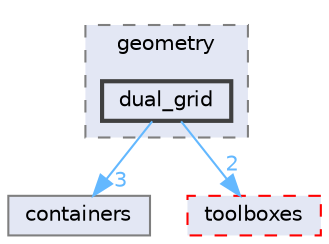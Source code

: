 digraph "Common/include/geometry/dual_grid"
{
 // LATEX_PDF_SIZE
  bgcolor="transparent";
  edge [fontname=Helvetica,fontsize=10,labelfontname=Helvetica,labelfontsize=10];
  node [fontname=Helvetica,fontsize=10,shape=box,height=0.2,width=0.4];
  compound=true
  subgraph clusterdir_d2620a12595a4ed2b3ca54ea91488fbc {
    graph [ bgcolor="#e3e7f4", pencolor="grey50", label="geometry", fontname=Helvetica,fontsize=10 style="filled,dashed", URL="dir_d2620a12595a4ed2b3ca54ea91488fbc.html",tooltip=""]
  dir_1e3ab198aa7832a7c92588a77b586866 [label="dual_grid", fillcolor="#e3e7f4", color="grey25", style="filled,bold", URL="dir_1e3ab198aa7832a7c92588a77b586866.html",tooltip=""];
  }
  dir_b3347baf15fb7b1ad00b0011f7bd58e3 [label="containers", fillcolor="#e3e7f4", color="grey50", style="filled", URL="dir_b3347baf15fb7b1ad00b0011f7bd58e3.html",tooltip=""];
  dir_c2bcda47e72dfcfa068320c4822b9fe0 [label="toolboxes", fillcolor="#e3e7f4", color="red", style="filled,dashed", URL="dir_c2bcda47e72dfcfa068320c4822b9fe0.html",tooltip=""];
  dir_1e3ab198aa7832a7c92588a77b586866->dir_b3347baf15fb7b1ad00b0011f7bd58e3 [headlabel="3", labeldistance=1.5 headhref="dir_000024_000009.html" href="dir_000024_000009.html" color="steelblue1" fontcolor="steelblue1"];
  dir_1e3ab198aa7832a7c92588a77b586866->dir_c2bcda47e72dfcfa068320c4822b9fe0 [headlabel="2", labeldistance=1.5 headhref="dir_000024_000094.html" href="dir_000024_000094.html" color="steelblue1" fontcolor="steelblue1"];
}

